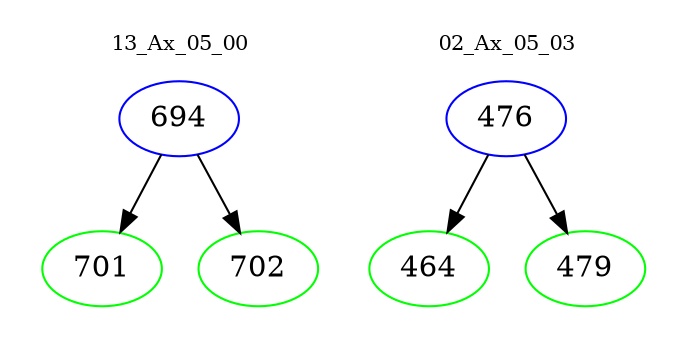 digraph{
subgraph cluster_0 {
color = white
label = "13_Ax_05_00";
fontsize=10;
T0_694 [label="694", color="blue"]
T0_694 -> T0_701 [color="black"]
T0_701 [label="701", color="green"]
T0_694 -> T0_702 [color="black"]
T0_702 [label="702", color="green"]
}
subgraph cluster_1 {
color = white
label = "02_Ax_05_03";
fontsize=10;
T1_476 [label="476", color="blue"]
T1_476 -> T1_464 [color="black"]
T1_464 [label="464", color="green"]
T1_476 -> T1_479 [color="black"]
T1_479 [label="479", color="green"]
}
}
